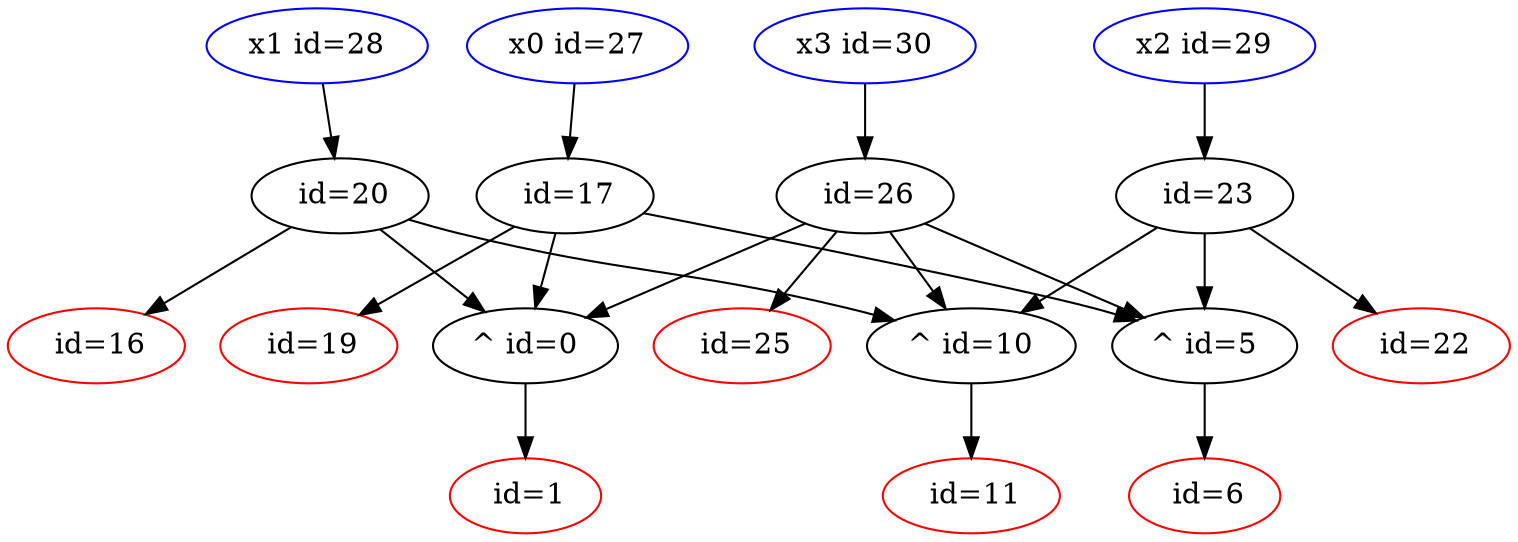 digraph G {
    v1 [color=red];
    v1 [label=" id=1"];
    v0 [label="^ id=0"];
    v0 -> v1;
    v6 [color=red];
    v6 [label=" id=6"];
    v5 [label="^ id=5"];
    v5 -> v6;
    v11 [color=red];
    v11 [label=" id=11"];
    v10 [label="^ id=10"];
    v10 -> v11;
    v16 [color=red];
    v16 [label=" id=16"];
    v17 [label=" id=17"];
    v17 -> v5;
    v17 -> v0;
    v17 -> v19;
    v19 [color=red];
    v19 [label=" id=19"];
    v20 [label=" id=20"];
    v20 -> v10;
    v20 -> v0;
    v20 -> v16;
    v22 [color=red];
    v22 [label=" id=22"];
    v23 [label=" id=23"];
    v23 -> v10;
    v23 -> v5;
    v23 -> v22;
    v25 [color=red];
    v25 [label=" id=25"];
    v26 [label=" id=26"];
    v26 -> v10;
    v26 -> v5;
    v26 -> v0;
    v26 -> v25;
    v27 [color=blue];
    v27 [label="x0 id=27"];
    v27 -> v17;
    v28 [color=blue];
    v28 [label="x1 id=28"];
    v28 -> v20;
    v29 [color=blue];
    v29 [label="x2 id=29"];
    v29 -> v23;
    v30 [color=blue];
    v30 [label="x3 id=30"];
    v30 -> v26;
}
